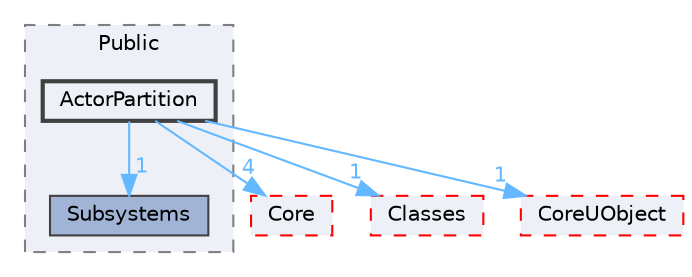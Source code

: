 digraph "ActorPartition"
{
 // INTERACTIVE_SVG=YES
 // LATEX_PDF_SIZE
  bgcolor="transparent";
  edge [fontname=Helvetica,fontsize=10,labelfontname=Helvetica,labelfontsize=10];
  node [fontname=Helvetica,fontsize=10,shape=box,height=0.2,width=0.4];
  compound=true
  subgraph clusterdir_1d06a51bfc871a6a1823440d0d72725c {
    graph [ bgcolor="#edf0f7", pencolor="grey50", label="Public", fontname=Helvetica,fontsize=10 style="filled,dashed", URL="dir_1d06a51bfc871a6a1823440d0d72725c.html",tooltip=""]
  dir_038a019aac33015d2e114ea0353252e9 [label="Subsystems", fillcolor="#a2b4d6", color="grey25", style="filled", URL="dir_038a019aac33015d2e114ea0353252e9.html",tooltip=""];
  dir_c9e55ff6f34c105e55f67dd214a8ae8d [label="ActorPartition", fillcolor="#edf0f7", color="grey25", style="filled,bold", URL="dir_c9e55ff6f34c105e55f67dd214a8ae8d.html",tooltip=""];
  }
  dir_0e6cddcc9caa1238c7f3774224afaa45 [label="Core", fillcolor="#edf0f7", color="red", style="filled,dashed", URL="dir_0e6cddcc9caa1238c7f3774224afaa45.html",tooltip=""];
  dir_0ed647eebe6ffcaa496d3842b7cec6ce [label="Classes", fillcolor="#edf0f7", color="red", style="filled,dashed", URL="dir_0ed647eebe6ffcaa496d3842b7cec6ce.html",tooltip=""];
  dir_4c499e5e32e2b4479ad7e552df73eeae [label="CoreUObject", fillcolor="#edf0f7", color="red", style="filled,dashed", URL="dir_4c499e5e32e2b4479ad7e552df73eeae.html",tooltip=""];
  dir_c9e55ff6f34c105e55f67dd214a8ae8d->dir_038a019aac33015d2e114ea0353252e9 [headlabel="1", labeldistance=1.5 headhref="dir_000014_001151.html" href="dir_000014_001151.html" color="steelblue1" fontcolor="steelblue1"];
  dir_c9e55ff6f34c105e55f67dd214a8ae8d->dir_0e6cddcc9caa1238c7f3774224afaa45 [headlabel="4", labeldistance=1.5 headhref="dir_000014_000266.html" href="dir_000014_000266.html" color="steelblue1" fontcolor="steelblue1"];
  dir_c9e55ff6f34c105e55f67dd214a8ae8d->dir_0ed647eebe6ffcaa496d3842b7cec6ce [headlabel="1", labeldistance=1.5 headhref="dir_000014_000193.html" href="dir_000014_000193.html" color="steelblue1" fontcolor="steelblue1"];
  dir_c9e55ff6f34c105e55f67dd214a8ae8d->dir_4c499e5e32e2b4479ad7e552df73eeae [headlabel="1", labeldistance=1.5 headhref="dir_000014_000268.html" href="dir_000014_000268.html" color="steelblue1" fontcolor="steelblue1"];
}
